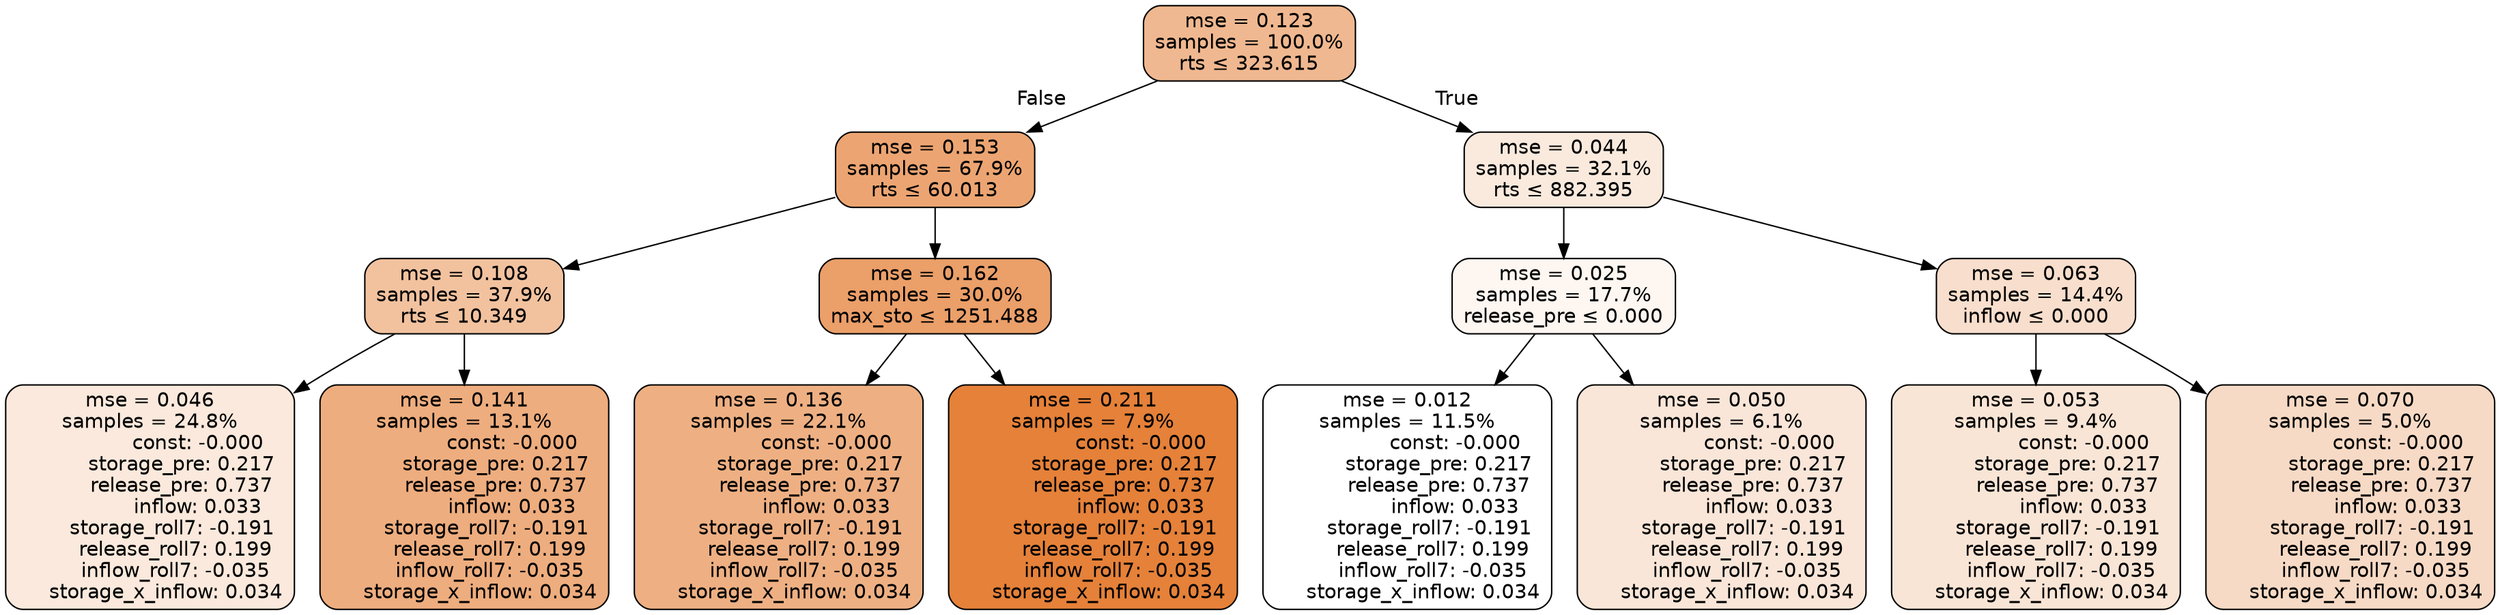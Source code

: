 digraph tree {
node [shape=rectangle, style="filled, rounded", color="black", fontname=helvetica] ;
edge [fontname=helvetica] ;
	"0" [label="mse = 0.123
samples = 100.0%
rts &le; 323.615", fillcolor="#f0b890"]
	"1" [label="mse = 0.153
samples = 67.9%
rts &le; 60.013", fillcolor="#eca572"]
	"2" [label="mse = 0.108
samples = 37.9%
rts &le; 10.349", fillcolor="#f2c29f"]
	"3" [label="mse = 0.046
samples = 24.8%
               const: -0.000
          storage_pre: 0.217
          release_pre: 0.737
               inflow: 0.033
       storage_roll7: -0.191
        release_roll7: 0.199
        inflow_roll7: -0.035
     storage_x_inflow: 0.034", fillcolor="#fae9dc"]
	"4" [label="mse = 0.141
samples = 13.1%
               const: -0.000
          storage_pre: 0.217
          release_pre: 0.737
               inflow: 0.033
       storage_roll7: -0.191
        release_roll7: 0.199
        inflow_roll7: -0.035
     storage_x_inflow: 0.034", fillcolor="#eead7e"]
	"5" [label="mse = 0.162
samples = 30.0%
max_sto &le; 1251.488", fillcolor="#eb9f69"]
	"6" [label="mse = 0.136
samples = 22.1%
               const: -0.000
          storage_pre: 0.217
          release_pre: 0.737
               inflow: 0.033
       storage_roll7: -0.191
        release_roll7: 0.199
        inflow_roll7: -0.035
     storage_x_inflow: 0.034", fillcolor="#eeb083"]
	"7" [label="mse = 0.211
samples = 7.9%
               const: -0.000
          storage_pre: 0.217
          release_pre: 0.737
               inflow: 0.033
       storage_roll7: -0.191
        release_roll7: 0.199
        inflow_roll7: -0.035
     storage_x_inflow: 0.034", fillcolor="#e58139"]
	"8" [label="mse = 0.044
samples = 32.1%
rts &le; 882.395", fillcolor="#faeade"]
	"9" [label="mse = 0.025
samples = 17.7%
release_pre &le; 0.000", fillcolor="#fdf6f1"]
	"10" [label="mse = 0.012
samples = 11.5%
               const: -0.000
          storage_pre: 0.217
          release_pre: 0.737
               inflow: 0.033
       storage_roll7: -0.191
        release_roll7: 0.199
        inflow_roll7: -0.035
     storage_x_inflow: 0.034", fillcolor="#ffffff"]
	"11" [label="mse = 0.050
samples = 6.1%
               const: -0.000
          storage_pre: 0.217
          release_pre: 0.737
               inflow: 0.033
       storage_roll7: -0.191
        release_roll7: 0.199
        inflow_roll7: -0.035
     storage_x_inflow: 0.034", fillcolor="#f9e6d8"]
	"12" [label="mse = 0.063
samples = 14.4%
inflow &le; 0.000", fillcolor="#f8decc"]
	"13" [label="mse = 0.053
samples = 9.4%
               const: -0.000
          storage_pre: 0.217
          release_pre: 0.737
               inflow: 0.033
       storage_roll7: -0.191
        release_roll7: 0.199
        inflow_roll7: -0.035
     storage_x_inflow: 0.034", fillcolor="#f9e5d6"]
	"14" [label="mse = 0.070
samples = 5.0%
               const: -0.000
          storage_pre: 0.217
          release_pre: 0.737
               inflow: 0.033
       storage_roll7: -0.191
        release_roll7: 0.199
        inflow_roll7: -0.035
     storage_x_inflow: 0.034", fillcolor="#f7dac5"]

	"0" -> "1" [labeldistance=2.5, labelangle=45, headlabel="False"]
	"1" -> "2"
	"2" -> "3"
	"2" -> "4"
	"1" -> "5"
	"5" -> "6"
	"5" -> "7"
	"0" -> "8" [labeldistance=2.5, labelangle=-45, headlabel="True"]
	"8" -> "9"
	"9" -> "10"
	"9" -> "11"
	"8" -> "12"
	"12" -> "13"
	"12" -> "14"
}